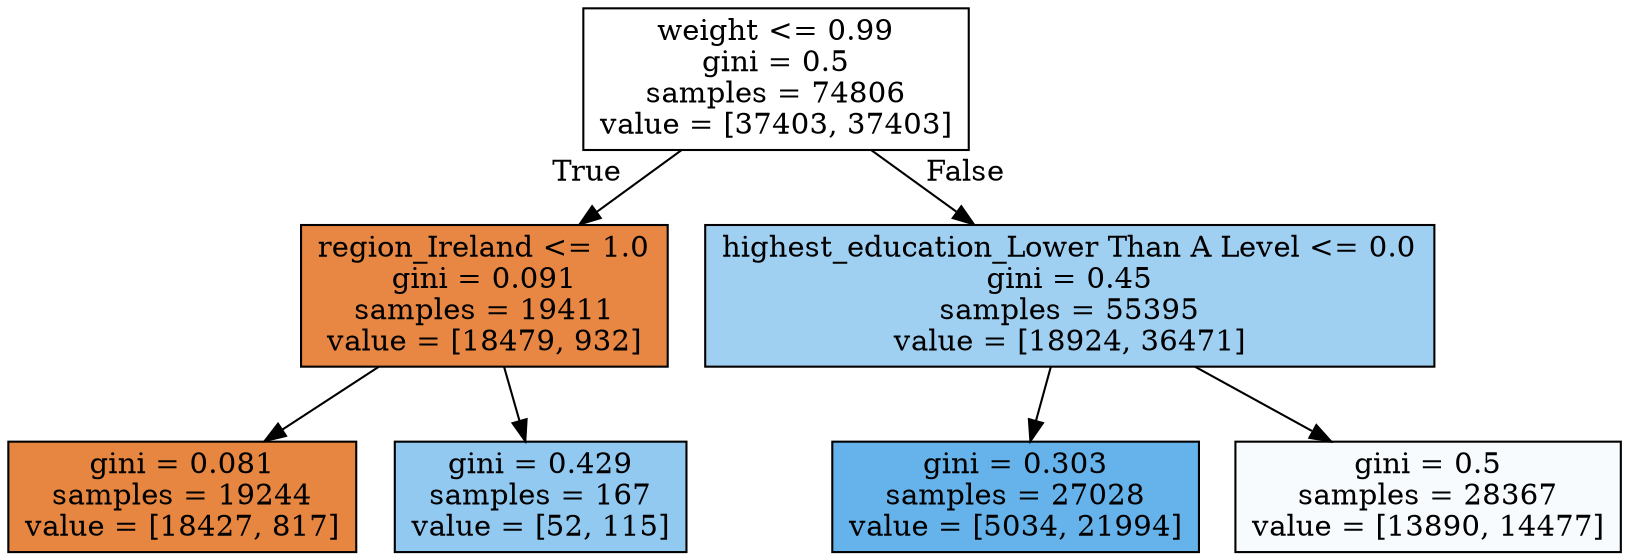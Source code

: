 digraph Tree {
node [shape=box, style="filled", color="black"] ;
0 [label="weight <= 0.99\ngini = 0.5\nsamples = 74806\nvalue = [37403, 37403]", fillcolor="#e5813900"] ;
1 [label="region_Ireland <= 1.0\ngini = 0.091\nsamples = 19411\nvalue = [18479, 932]", fillcolor="#e58139f2"] ;
0 -> 1 [labeldistance=2.5, labelangle=45, headlabel="True"] ;
2 [label="gini = 0.081\nsamples = 19244\nvalue = [18427, 817]", fillcolor="#e58139f4"] ;
1 -> 2 ;
3 [label="gini = 0.429\nsamples = 167\nvalue = [52, 115]", fillcolor="#399de58c"] ;
1 -> 3 ;
4 [label="highest_education_Lower Than A Level <= 0.0\ngini = 0.45\nsamples = 55395\nvalue = [18924, 36471]", fillcolor="#399de57b"] ;
0 -> 4 [labeldistance=2.5, labelangle=-45, headlabel="False"] ;
5 [label="gini = 0.303\nsamples = 27028\nvalue = [5034, 21994]", fillcolor="#399de5c5"] ;
4 -> 5 ;
6 [label="gini = 0.5\nsamples = 28367\nvalue = [13890, 14477]", fillcolor="#399de50a"] ;
4 -> 6 ;
}